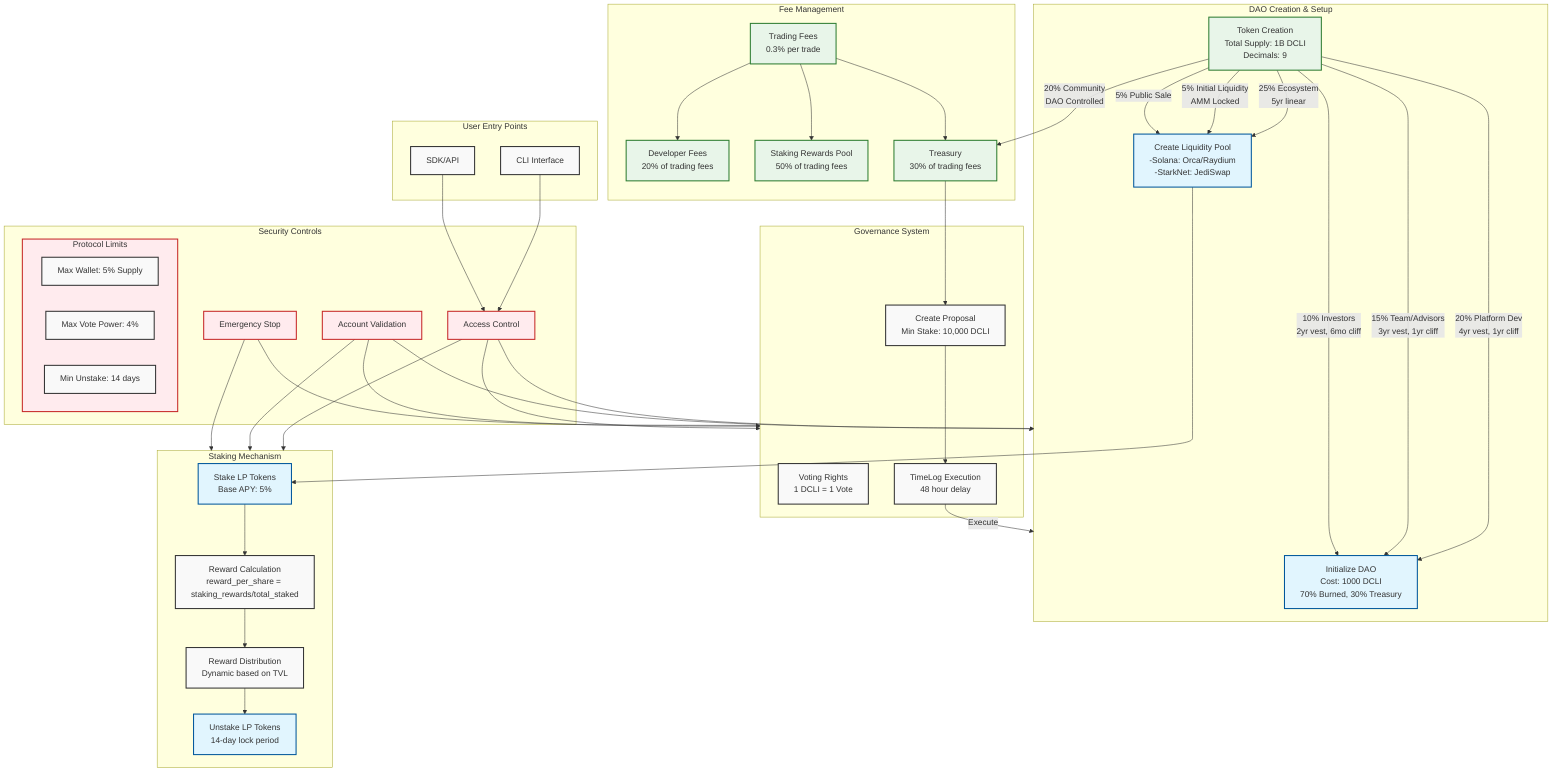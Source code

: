flowchart TB
    subgraph User["User Entry Points"]
        CLI["CLI Interface"]
        SDK["SDK/API"]
    end

    subgraph DAOCreation["DAO Creation & Setup"]
        Init["Initialize DAO<br/>Cost: 1000 DCLI<br/>70% Burned, 30% Treasury"]
        Pool["Create Liquidity Pool<br/>-Solana: Orca/Raydium<br/>-StarkNet: JediSwap"]
        Token["Token Creation<br/>Total Supply: 1B DCLI<br/>Decimals: 9"]
    end

    subgraph StakingSystem["Staking Mechanism"]
        Stake["Stake LP Tokens<br/>Base APY: 5%"]
        Rewards["Reward Distribution<br/>Dynamic based on TVL"]
        Unstake["Unstake LP Tokens<br/>14-day lock period"]
        RewardCalc["Reward Calculation<br/>reward_per_share = staking_rewards/total_staked"]
    end

    subgraph FeeStructure["Fee Management"]
        TradingFees["Trading Fees<br/>0.3% per trade"]
        DevFees["Developer Fees<br/>20% of trading fees"]
        StakingRewards["Staking Rewards Pool<br/>50% of trading fees"]
        Treasury["Treasury<br/>30% of trading fees"]
    end

    subgraph Governance["Governance System"]
        Voting["Voting Rights<br/>1 DCLI = 1 Vote"]
        Proposals["Create Proposal<br/>Min Stake: 10,000 DCLI"]
        TimeLock["TimeLog Execution<br/>48 hour delay"]
    end

    subgraph SecurityLayer["Security Controls"]
        Access["Access Control"]
        Validation["Account Validation"]
        EmergencyStop["Emergency Stop"]
        subgraph Limits["Protocol Limits"]
            MaxWallet["Max Wallet: 5% Supply"]
            MaxVote["Max Vote Power: 4%"]
            MinUnstake["Min Unstake: 14 days"]
        end
    end

    %% Token Distribution Flow
    Token --> |"20% Platform Dev<br/>4yr vest, 1yr cliff"| Init
    Token --> |"25% Ecosystem<br/>5yr linear"| Pool
    Token --> |"20% Community<br/>DAO Controlled"| Treasury
    Token --> |"5% Initial Liquidity<br/>AMM Locked"| Pool
    Token --> |"15% Team/Advisors<br/>3yr vest, 1yr cliff"| Init
    Token --> |"10% Investors<br/>2yr vest, 6mo cliff"| Init
    Token --> |"5% Public Sale"| Pool

    %% Staking Flow
    Pool --> Stake
    Stake --> RewardCalc
    RewardCalc --> Rewards
    Rewards --> Unstake
    
    %% Fee Flow
    TradingFees --> DevFees
    TradingFees --> StakingRewards
    TradingFees --> Treasury

    %% Governance Flow
    Treasury --> Proposals
    Proposals --> TimeLock
    TimeLock --> |"Execute"| DAOCreation
    
    %% Entry Points
    CLI --> Access
    SDK --> Access
    Access --> DAOCreation
    Access --> StakingSystem
    Access --> Governance

    %% Security Checks
    Validation --> DAOCreation
    Validation --> StakingSystem
    Validation --> Governance
    EmergencyStop --> StakingSystem
    EmergencyStop --> Governance

    classDef default fill:#f9f9f9,stroke:#333,stroke-width:2px
    classDef highlight fill:#e1f5fe,stroke:#01579b,stroke-width:2px
    classDef money fill:#e8f5e9,stroke:#2e7d32,stroke-width:2px
    classDef security fill:#ffebee,stroke:#c62828,stroke-width:2px

    class Token,TradingFees,DevFees,StakingRewards,Treasury money
    class Access,Validation,EmergencyStop,Limits security
    class Init,Pool,Stake,Unstake highlight